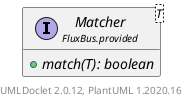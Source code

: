 @startuml
    set namespaceSeparator none
    hide empty fields
    hide empty methods

    interface "<size:14>Matcher\n<size:10>FluxBus.provided" as FluxBus.provided.Matcher<T> [[Matcher.html]] {
        {abstract} +match(T): boolean
    }

    center footer UMLDoclet 2.0.12, PlantUML 1.2020.16
@enduml
